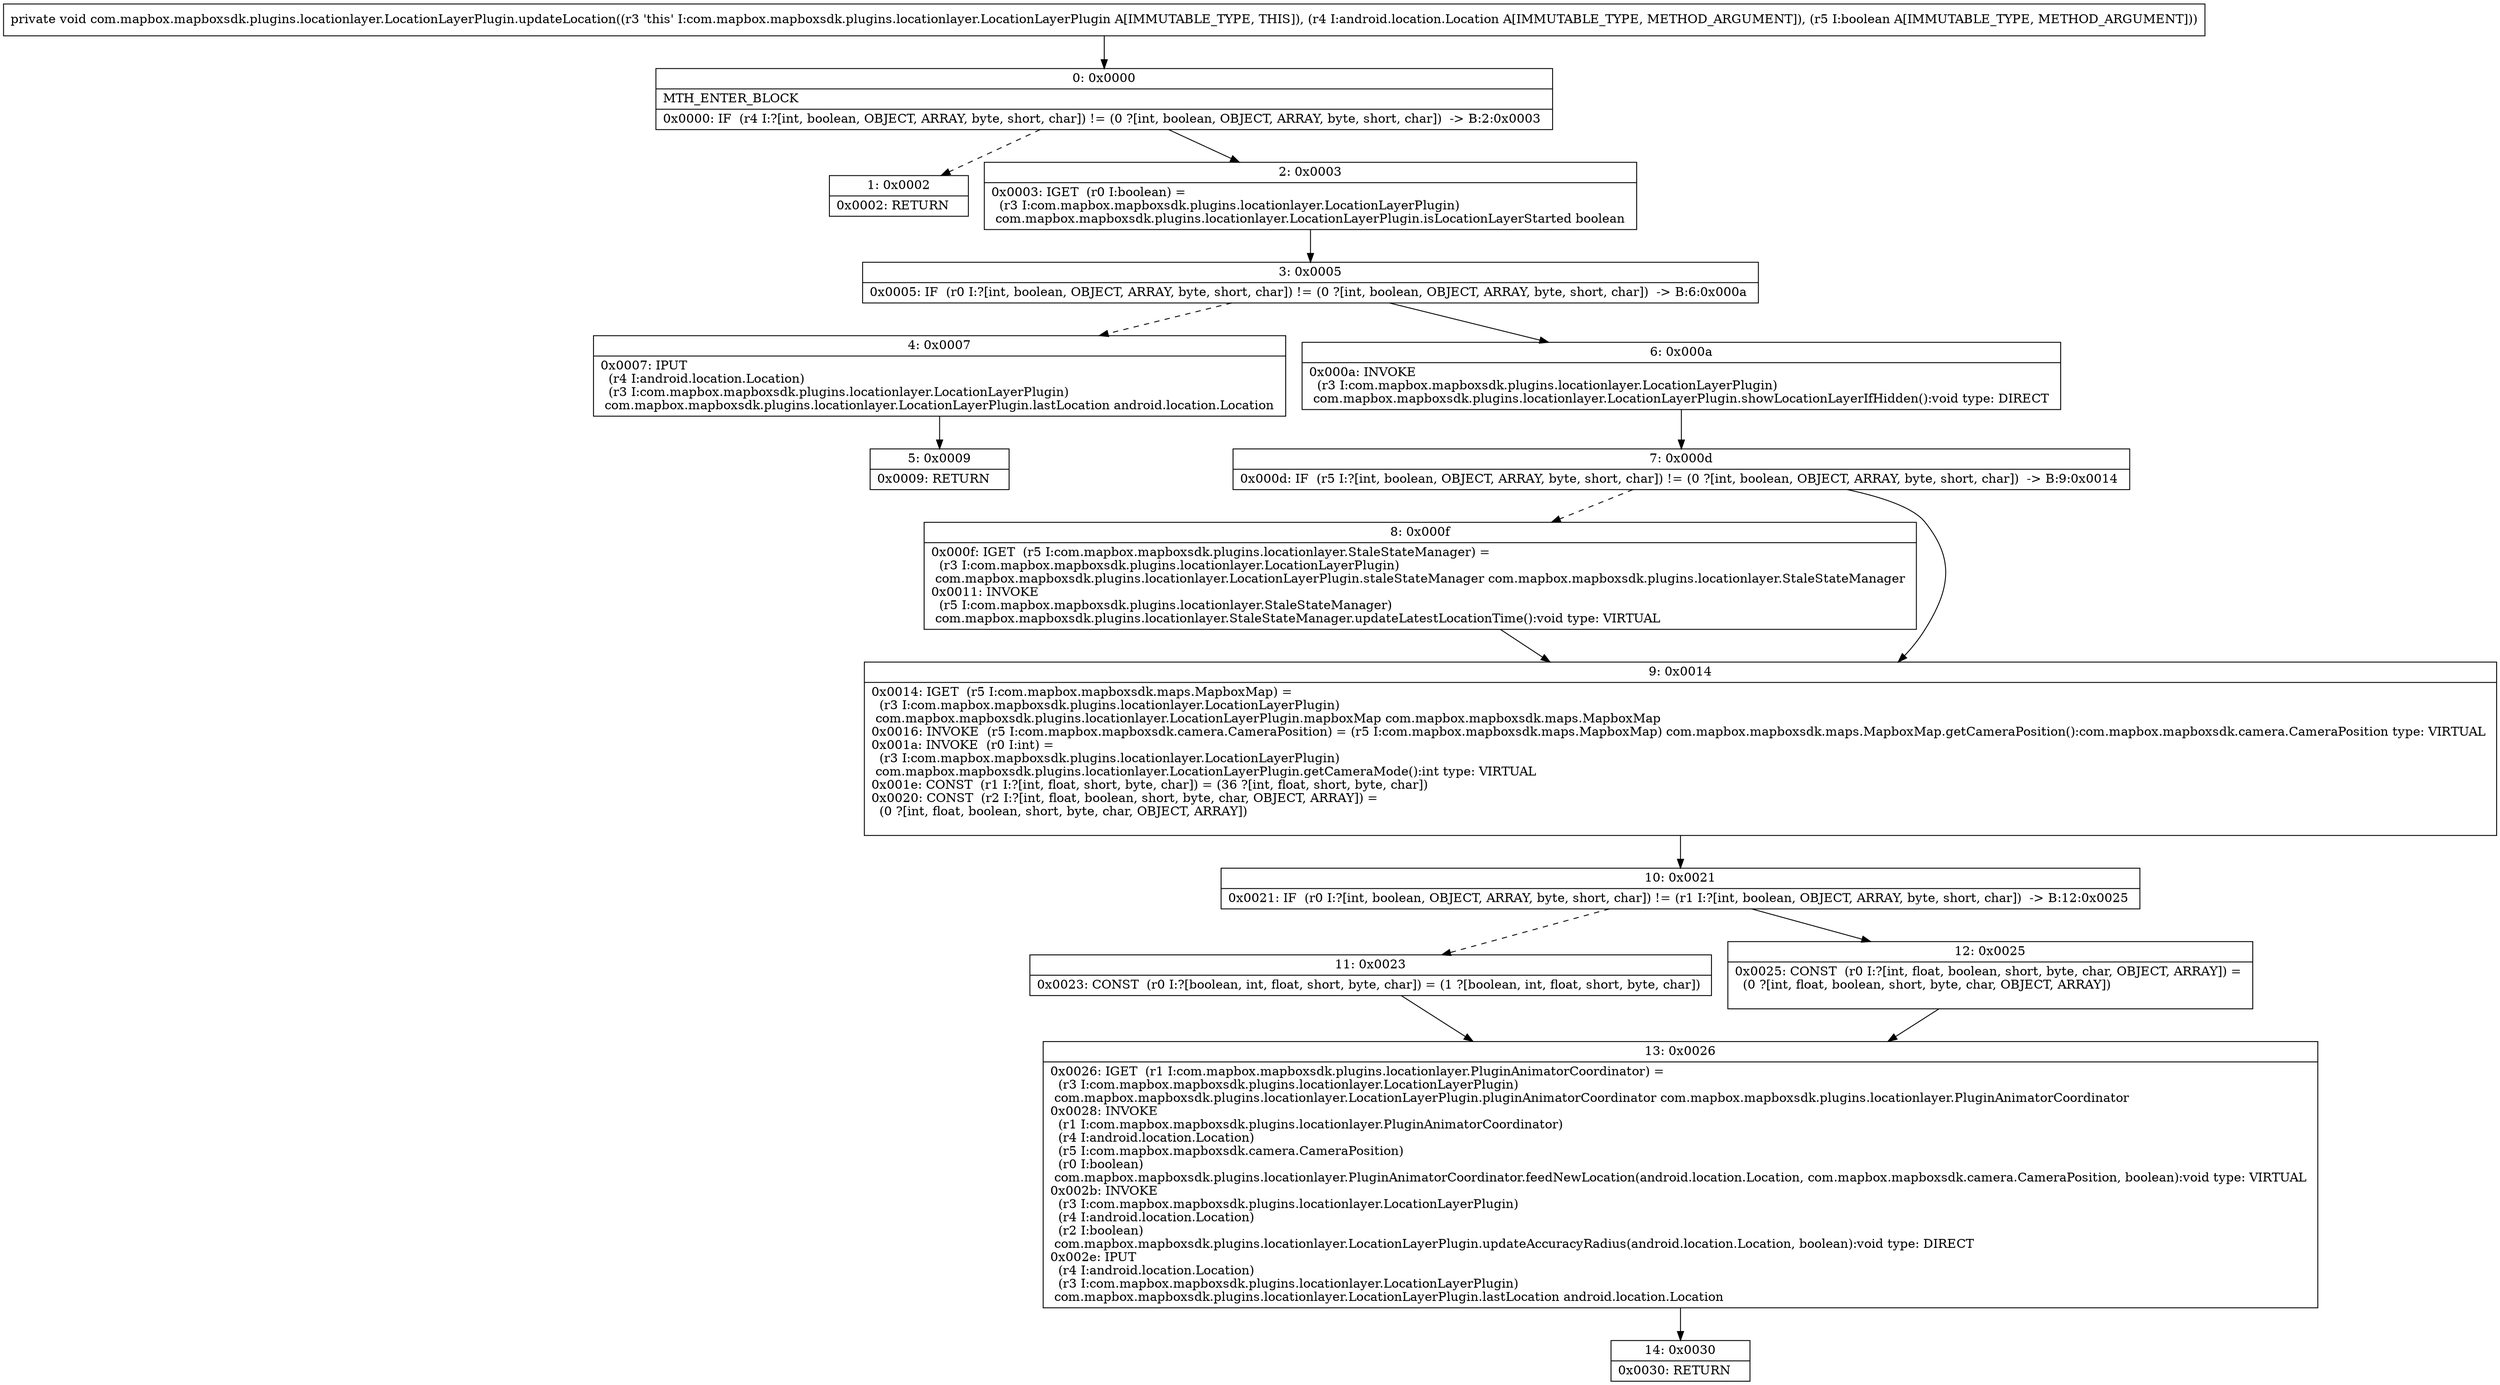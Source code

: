 digraph "CFG forcom.mapbox.mapboxsdk.plugins.locationlayer.LocationLayerPlugin.updateLocation(Landroid\/location\/Location;Z)V" {
Node_0 [shape=record,label="{0\:\ 0x0000|MTH_ENTER_BLOCK\l|0x0000: IF  (r4 I:?[int, boolean, OBJECT, ARRAY, byte, short, char]) != (0 ?[int, boolean, OBJECT, ARRAY, byte, short, char])  \-\> B:2:0x0003 \l}"];
Node_1 [shape=record,label="{1\:\ 0x0002|0x0002: RETURN   \l}"];
Node_2 [shape=record,label="{2\:\ 0x0003|0x0003: IGET  (r0 I:boolean) = \l  (r3 I:com.mapbox.mapboxsdk.plugins.locationlayer.LocationLayerPlugin)\l com.mapbox.mapboxsdk.plugins.locationlayer.LocationLayerPlugin.isLocationLayerStarted boolean \l}"];
Node_3 [shape=record,label="{3\:\ 0x0005|0x0005: IF  (r0 I:?[int, boolean, OBJECT, ARRAY, byte, short, char]) != (0 ?[int, boolean, OBJECT, ARRAY, byte, short, char])  \-\> B:6:0x000a \l}"];
Node_4 [shape=record,label="{4\:\ 0x0007|0x0007: IPUT  \l  (r4 I:android.location.Location)\l  (r3 I:com.mapbox.mapboxsdk.plugins.locationlayer.LocationLayerPlugin)\l com.mapbox.mapboxsdk.plugins.locationlayer.LocationLayerPlugin.lastLocation android.location.Location \l}"];
Node_5 [shape=record,label="{5\:\ 0x0009|0x0009: RETURN   \l}"];
Node_6 [shape=record,label="{6\:\ 0x000a|0x000a: INVOKE  \l  (r3 I:com.mapbox.mapboxsdk.plugins.locationlayer.LocationLayerPlugin)\l com.mapbox.mapboxsdk.plugins.locationlayer.LocationLayerPlugin.showLocationLayerIfHidden():void type: DIRECT \l}"];
Node_7 [shape=record,label="{7\:\ 0x000d|0x000d: IF  (r5 I:?[int, boolean, OBJECT, ARRAY, byte, short, char]) != (0 ?[int, boolean, OBJECT, ARRAY, byte, short, char])  \-\> B:9:0x0014 \l}"];
Node_8 [shape=record,label="{8\:\ 0x000f|0x000f: IGET  (r5 I:com.mapbox.mapboxsdk.plugins.locationlayer.StaleStateManager) = \l  (r3 I:com.mapbox.mapboxsdk.plugins.locationlayer.LocationLayerPlugin)\l com.mapbox.mapboxsdk.plugins.locationlayer.LocationLayerPlugin.staleStateManager com.mapbox.mapboxsdk.plugins.locationlayer.StaleStateManager \l0x0011: INVOKE  \l  (r5 I:com.mapbox.mapboxsdk.plugins.locationlayer.StaleStateManager)\l com.mapbox.mapboxsdk.plugins.locationlayer.StaleStateManager.updateLatestLocationTime():void type: VIRTUAL \l}"];
Node_9 [shape=record,label="{9\:\ 0x0014|0x0014: IGET  (r5 I:com.mapbox.mapboxsdk.maps.MapboxMap) = \l  (r3 I:com.mapbox.mapboxsdk.plugins.locationlayer.LocationLayerPlugin)\l com.mapbox.mapboxsdk.plugins.locationlayer.LocationLayerPlugin.mapboxMap com.mapbox.mapboxsdk.maps.MapboxMap \l0x0016: INVOKE  (r5 I:com.mapbox.mapboxsdk.camera.CameraPosition) = (r5 I:com.mapbox.mapboxsdk.maps.MapboxMap) com.mapbox.mapboxsdk.maps.MapboxMap.getCameraPosition():com.mapbox.mapboxsdk.camera.CameraPosition type: VIRTUAL \l0x001a: INVOKE  (r0 I:int) = \l  (r3 I:com.mapbox.mapboxsdk.plugins.locationlayer.LocationLayerPlugin)\l com.mapbox.mapboxsdk.plugins.locationlayer.LocationLayerPlugin.getCameraMode():int type: VIRTUAL \l0x001e: CONST  (r1 I:?[int, float, short, byte, char]) = (36 ?[int, float, short, byte, char]) \l0x0020: CONST  (r2 I:?[int, float, boolean, short, byte, char, OBJECT, ARRAY]) = \l  (0 ?[int, float, boolean, short, byte, char, OBJECT, ARRAY])\l \l}"];
Node_10 [shape=record,label="{10\:\ 0x0021|0x0021: IF  (r0 I:?[int, boolean, OBJECT, ARRAY, byte, short, char]) != (r1 I:?[int, boolean, OBJECT, ARRAY, byte, short, char])  \-\> B:12:0x0025 \l}"];
Node_11 [shape=record,label="{11\:\ 0x0023|0x0023: CONST  (r0 I:?[boolean, int, float, short, byte, char]) = (1 ?[boolean, int, float, short, byte, char]) \l}"];
Node_12 [shape=record,label="{12\:\ 0x0025|0x0025: CONST  (r0 I:?[int, float, boolean, short, byte, char, OBJECT, ARRAY]) = \l  (0 ?[int, float, boolean, short, byte, char, OBJECT, ARRAY])\l \l}"];
Node_13 [shape=record,label="{13\:\ 0x0026|0x0026: IGET  (r1 I:com.mapbox.mapboxsdk.plugins.locationlayer.PluginAnimatorCoordinator) = \l  (r3 I:com.mapbox.mapboxsdk.plugins.locationlayer.LocationLayerPlugin)\l com.mapbox.mapboxsdk.plugins.locationlayer.LocationLayerPlugin.pluginAnimatorCoordinator com.mapbox.mapboxsdk.plugins.locationlayer.PluginAnimatorCoordinator \l0x0028: INVOKE  \l  (r1 I:com.mapbox.mapboxsdk.plugins.locationlayer.PluginAnimatorCoordinator)\l  (r4 I:android.location.Location)\l  (r5 I:com.mapbox.mapboxsdk.camera.CameraPosition)\l  (r0 I:boolean)\l com.mapbox.mapboxsdk.plugins.locationlayer.PluginAnimatorCoordinator.feedNewLocation(android.location.Location, com.mapbox.mapboxsdk.camera.CameraPosition, boolean):void type: VIRTUAL \l0x002b: INVOKE  \l  (r3 I:com.mapbox.mapboxsdk.plugins.locationlayer.LocationLayerPlugin)\l  (r4 I:android.location.Location)\l  (r2 I:boolean)\l com.mapbox.mapboxsdk.plugins.locationlayer.LocationLayerPlugin.updateAccuracyRadius(android.location.Location, boolean):void type: DIRECT \l0x002e: IPUT  \l  (r4 I:android.location.Location)\l  (r3 I:com.mapbox.mapboxsdk.plugins.locationlayer.LocationLayerPlugin)\l com.mapbox.mapboxsdk.plugins.locationlayer.LocationLayerPlugin.lastLocation android.location.Location \l}"];
Node_14 [shape=record,label="{14\:\ 0x0030|0x0030: RETURN   \l}"];
MethodNode[shape=record,label="{private void com.mapbox.mapboxsdk.plugins.locationlayer.LocationLayerPlugin.updateLocation((r3 'this' I:com.mapbox.mapboxsdk.plugins.locationlayer.LocationLayerPlugin A[IMMUTABLE_TYPE, THIS]), (r4 I:android.location.Location A[IMMUTABLE_TYPE, METHOD_ARGUMENT]), (r5 I:boolean A[IMMUTABLE_TYPE, METHOD_ARGUMENT])) }"];
MethodNode -> Node_0;
Node_0 -> Node_1[style=dashed];
Node_0 -> Node_2;
Node_2 -> Node_3;
Node_3 -> Node_4[style=dashed];
Node_3 -> Node_6;
Node_4 -> Node_5;
Node_6 -> Node_7;
Node_7 -> Node_8[style=dashed];
Node_7 -> Node_9;
Node_8 -> Node_9;
Node_9 -> Node_10;
Node_10 -> Node_11[style=dashed];
Node_10 -> Node_12;
Node_11 -> Node_13;
Node_12 -> Node_13;
Node_13 -> Node_14;
}


